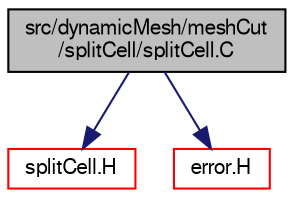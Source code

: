 digraph "src/dynamicMesh/meshCut/splitCell/splitCell.C"
{
  bgcolor="transparent";
  edge [fontname="FreeSans",fontsize="10",labelfontname="FreeSans",labelfontsize="10"];
  node [fontname="FreeSans",fontsize="10",shape=record];
  Node0 [label="src/dynamicMesh/meshCut\l/splitCell/splitCell.C",height=0.2,width=0.4,color="black", fillcolor="grey75", style="filled", fontcolor="black"];
  Node0 -> Node1 [color="midnightblue",fontsize="10",style="solid",fontname="FreeSans"];
  Node1 [label="splitCell.H",height=0.2,width=0.4,color="red",URL="$a00545.html"];
  Node0 -> Node8 [color="midnightblue",fontsize="10",style="solid",fontname="FreeSans"];
  Node8 [label="error.H",height=0.2,width=0.4,color="red",URL="$a08924.html"];
}
